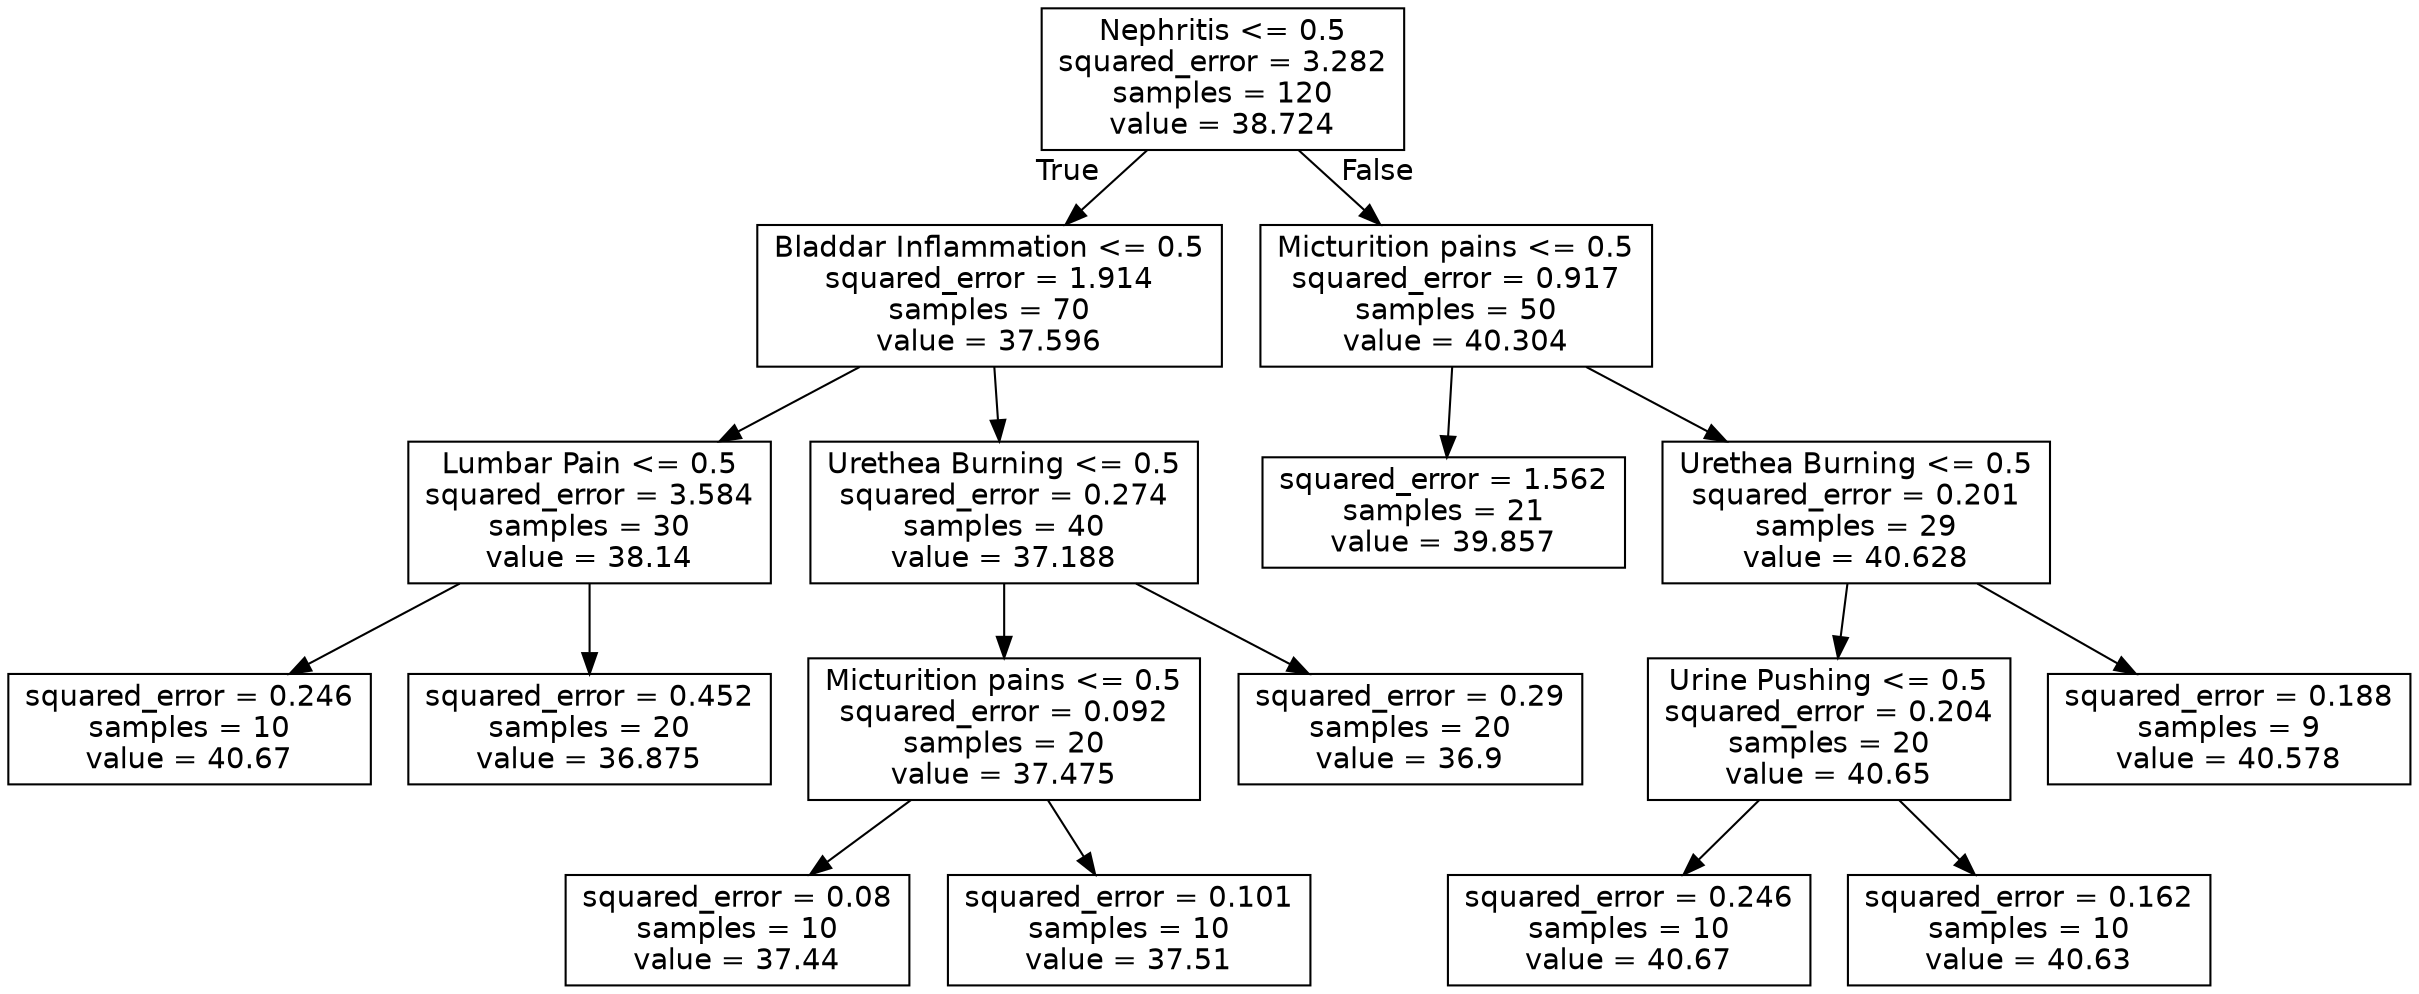 digraph Tree {
node [shape=box, fontname="helvetica"] ;
edge [fontname="helvetica"] ;
0 [label="Nephritis <= 0.5\nsquared_error = 3.282\nsamples = 120\nvalue = 38.724"] ;
1 [label="Bladdar Inflammation <= 0.5\nsquared_error = 1.914\nsamples = 70\nvalue = 37.596"] ;
0 -> 1 [labeldistance=2.5, labelangle=45, headlabel="True"] ;
2 [label="Lumbar Pain <= 0.5\nsquared_error = 3.584\nsamples = 30\nvalue = 38.14"] ;
1 -> 2 ;
3 [label="squared_error = 0.246\nsamples = 10\nvalue = 40.67"] ;
2 -> 3 ;
4 [label="squared_error = 0.452\nsamples = 20\nvalue = 36.875"] ;
2 -> 4 ;
5 [label="Urethea Burning <= 0.5\nsquared_error = 0.274\nsamples = 40\nvalue = 37.188"] ;
1 -> 5 ;
6 [label="Micturition pains <= 0.5\nsquared_error = 0.092\nsamples = 20\nvalue = 37.475"] ;
5 -> 6 ;
7 [label="squared_error = 0.08\nsamples = 10\nvalue = 37.44"] ;
6 -> 7 ;
8 [label="squared_error = 0.101\nsamples = 10\nvalue = 37.51"] ;
6 -> 8 ;
9 [label="squared_error = 0.29\nsamples = 20\nvalue = 36.9"] ;
5 -> 9 ;
10 [label="Micturition pains <= 0.5\nsquared_error = 0.917\nsamples = 50\nvalue = 40.304"] ;
0 -> 10 [labeldistance=2.5, labelangle=-45, headlabel="False"] ;
11 [label="squared_error = 1.562\nsamples = 21\nvalue = 39.857"] ;
10 -> 11 ;
12 [label="Urethea Burning <= 0.5\nsquared_error = 0.201\nsamples = 29\nvalue = 40.628"] ;
10 -> 12 ;
13 [label="Urine Pushing <= 0.5\nsquared_error = 0.204\nsamples = 20\nvalue = 40.65"] ;
12 -> 13 ;
14 [label="squared_error = 0.246\nsamples = 10\nvalue = 40.67"] ;
13 -> 14 ;
15 [label="squared_error = 0.162\nsamples = 10\nvalue = 40.63"] ;
13 -> 15 ;
16 [label="squared_error = 0.188\nsamples = 9\nvalue = 40.578"] ;
12 -> 16 ;
}